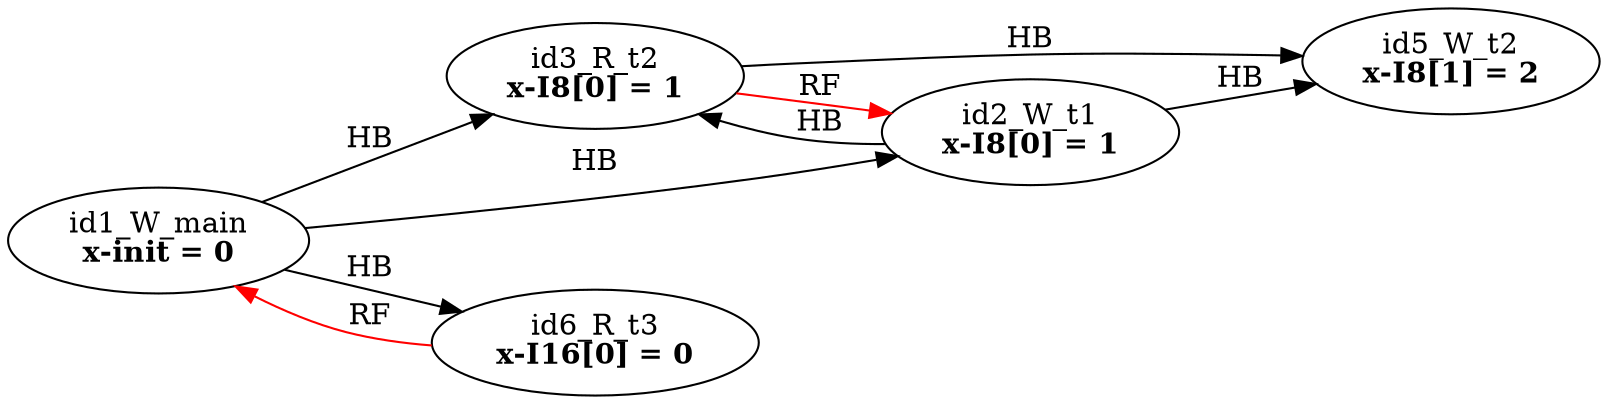 digraph memory_model {
rankdir=LR;
splines=true; esep=0.5;
id3_R_t2 -> id5_W_t2 [label = "HB", color="black"];
id1_W_main -> id2_W_t1 [label = "HB", color="black"];
id1_W_main -> id3_R_t2 [label = "HB", color="black"];
id1_W_main -> id6_R_t3 [label = "HB", color="black"];
id2_W_t1 -> id3_R_t2 [label = "HB", color="black"];
id2_W_t1 -> id5_W_t2 [label = "HB", color="black"];
id3_R_t2 -> id2_W_t1 [label = "RF", color="red"];
id6_R_t3 -> id1_W_main [label = "RF", color="red"];
id1_W_main [label=<id1_W_main<br/><B>x-init = 0</B>>, pos="5.0,4!"]
id2_W_t1 [label=<id2_W_t1<br/><B>x-I8[0] = 1</B>>, pos="0,2!"]
id3_R_t2 [label=<id3_R_t2<br/><B>x-I8[0] = 1</B>>, pos="5,2!"]
id5_W_t2 [label=<id5_W_t2<br/><B>x-I8[1] = 2</B>>, pos="5,0!"]
id6_R_t3 [label=<id6_R_t3<br/><B>x-I16[0] = 0</B>>, pos="10,2!"]
}